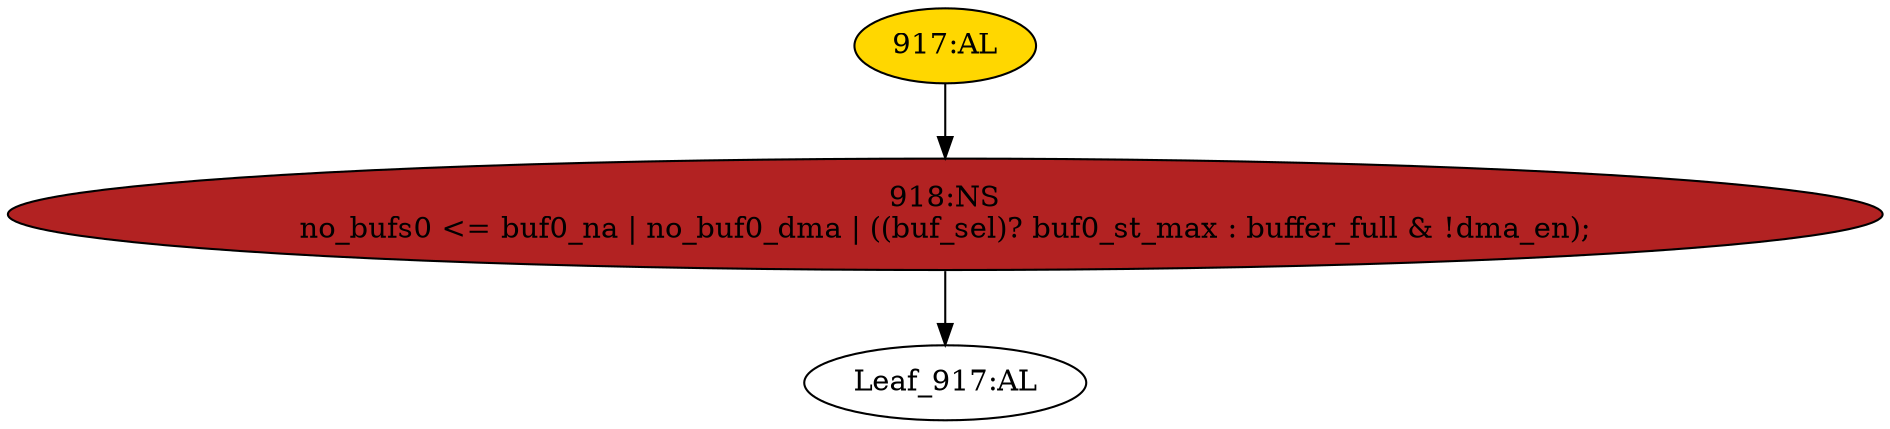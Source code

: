 strict digraph "" {
	node [label="\N"];
	"Leaf_917:AL"	 [def_var="['no_bufs0']",
		label="Leaf_917:AL"];
	"917:AL"	 [ast="<pyverilog.vparser.ast.Always object at 0x7fae5e104c10>",
		clk_sens=True,
		fillcolor=gold,
		label="917:AL",
		sens="['clk']",
		statements="[]",
		style=filled,
		typ=Always,
		use_var="['no_buf0_dma', 'dma_en', 'buf_sel', 'buf0_st_max', 'buf0_na', 'buffer_full']"];
	"918:NS"	 [ast="<pyverilog.vparser.ast.NonblockingSubstitution object at 0x7fae5e104d10>",
		fillcolor=firebrick,
		label="918:NS
no_bufs0 <= buf0_na | no_buf0_dma | ((buf_sel)? buf0_st_max : buffer_full & !dma_en);",
		statements="[<pyverilog.vparser.ast.NonblockingSubstitution object at 0x7fae5e104d10>]",
		style=filled,
		typ=NonblockingSubstitution];
	"917:AL" -> "918:NS"	 [cond="[]",
		lineno=None];
	"918:NS" -> "Leaf_917:AL"	 [cond="[]",
		lineno=None];
}
